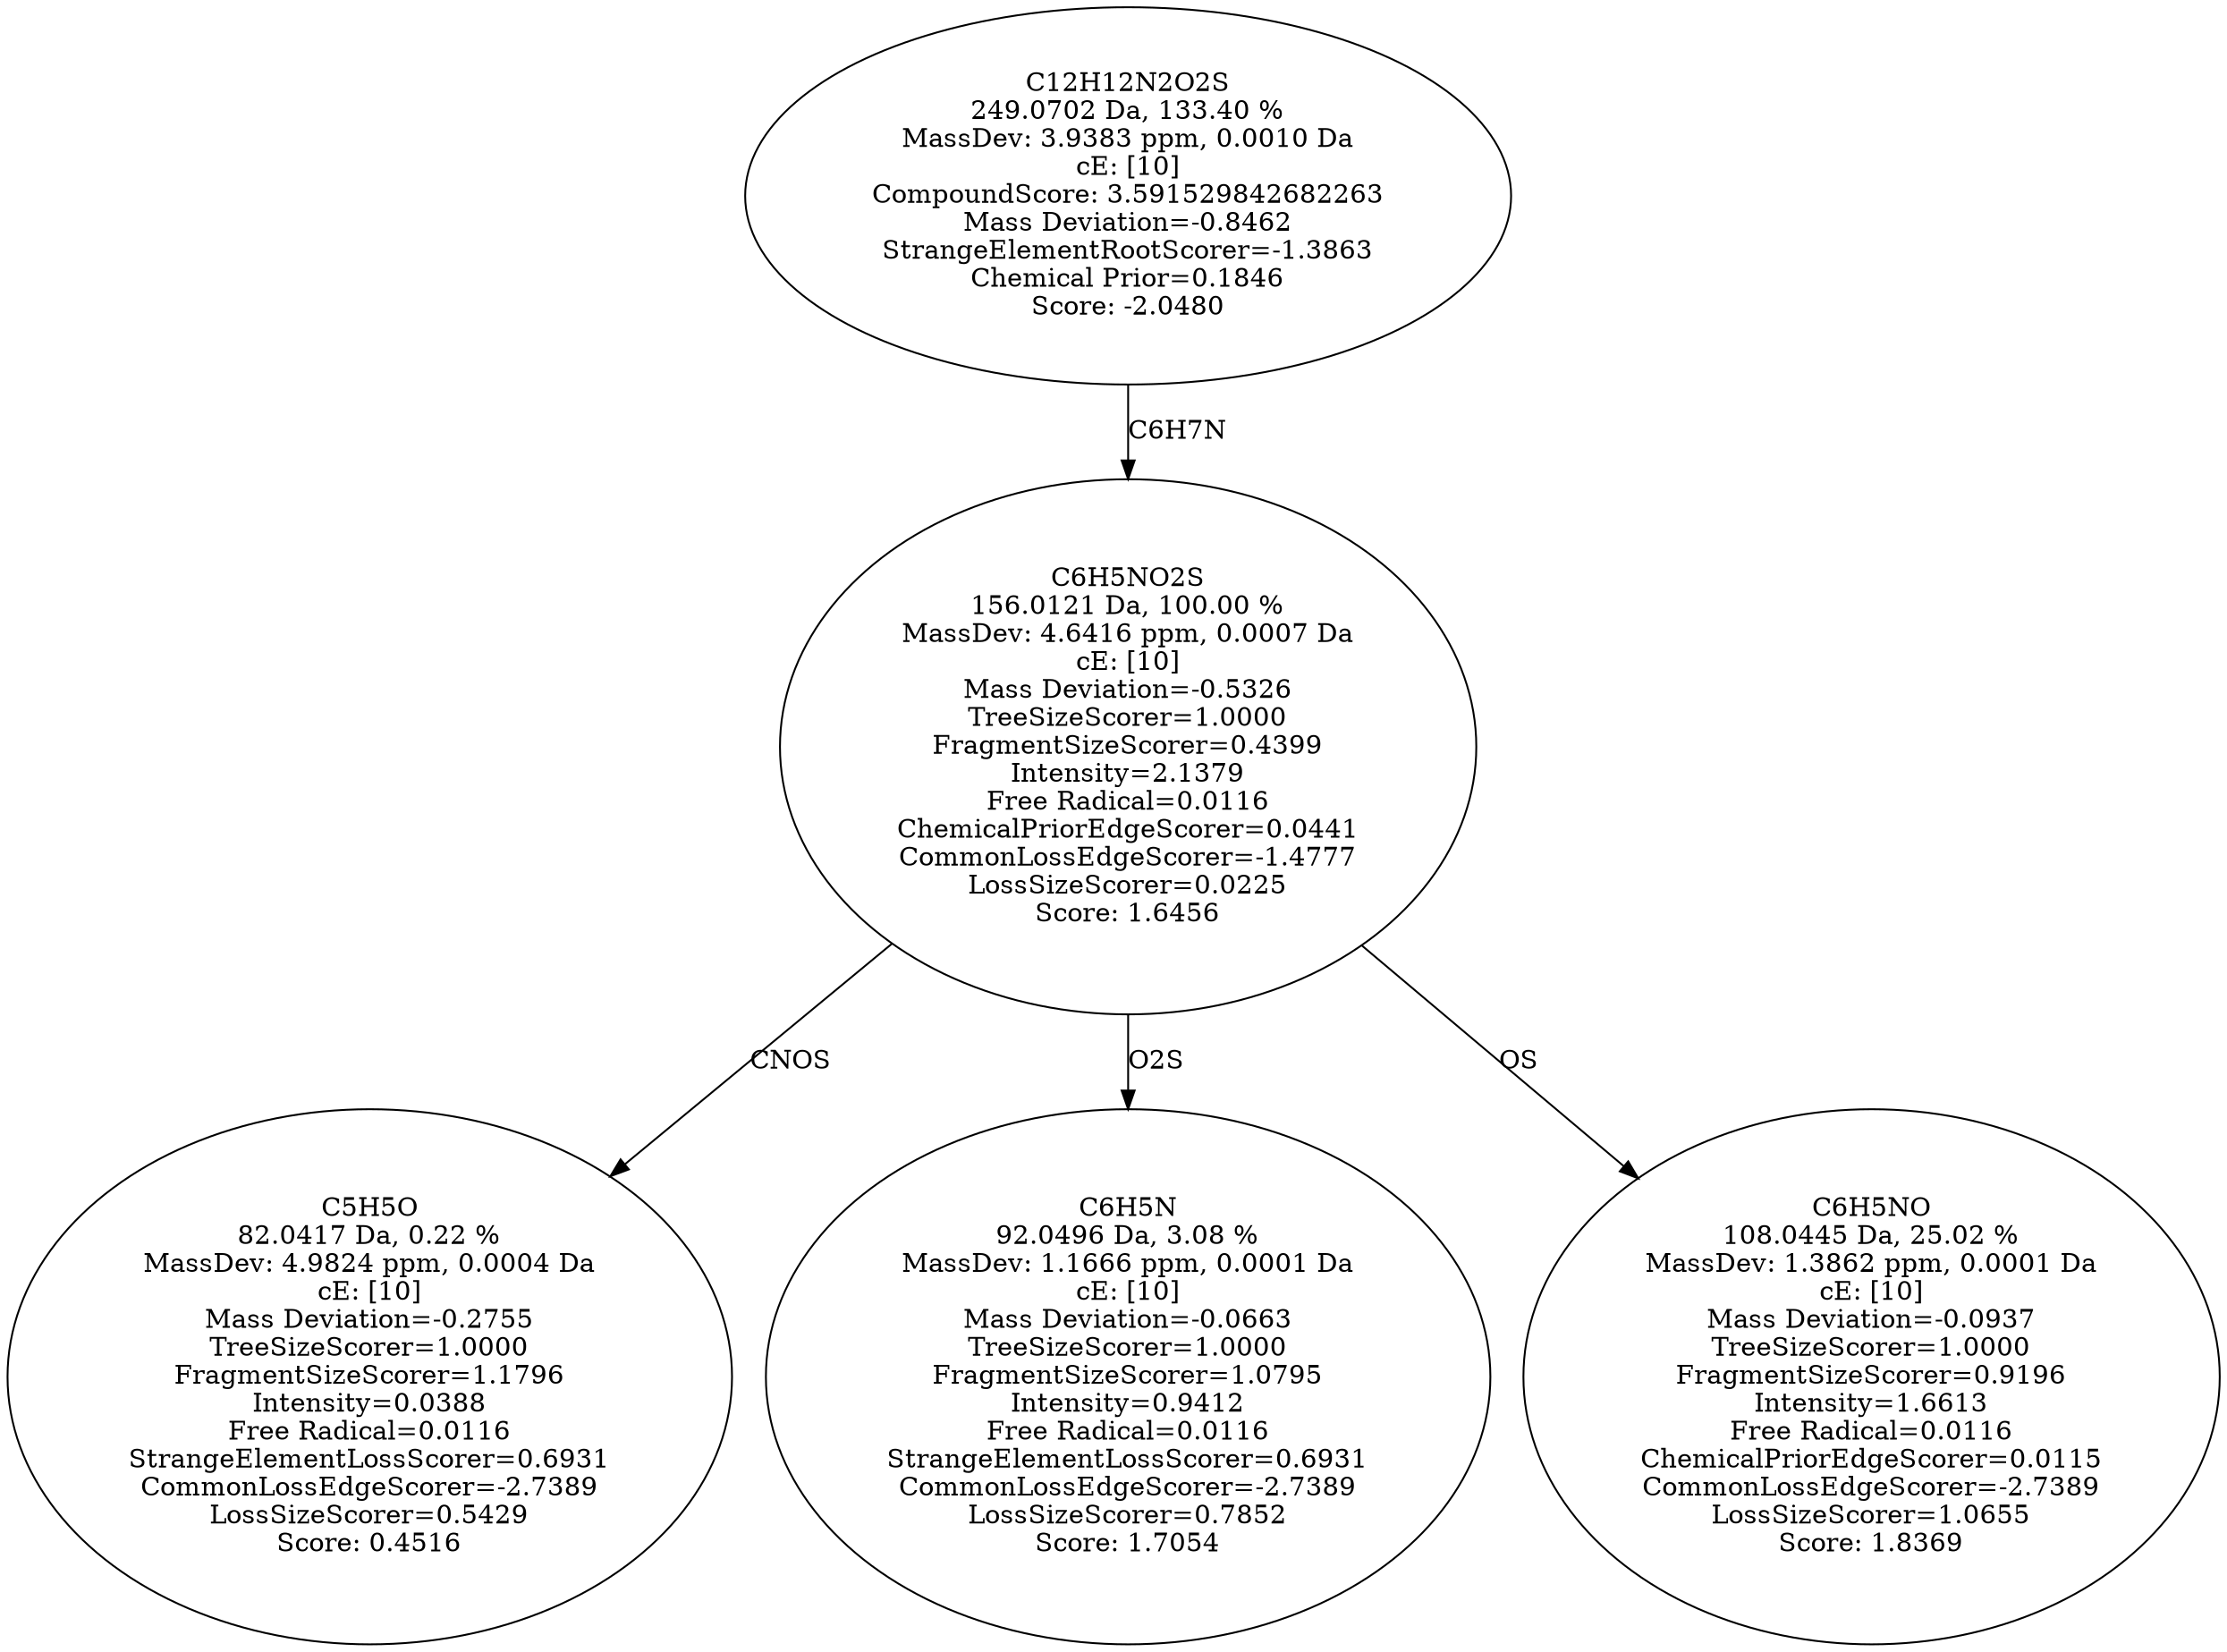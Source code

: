 strict digraph {
v1 [label="C5H5O\n82.0417 Da, 0.22 %\nMassDev: 4.9824 ppm, 0.0004 Da\ncE: [10]\nMass Deviation=-0.2755\nTreeSizeScorer=1.0000\nFragmentSizeScorer=1.1796\nIntensity=0.0388\nFree Radical=0.0116\nStrangeElementLossScorer=0.6931\nCommonLossEdgeScorer=-2.7389\nLossSizeScorer=0.5429\nScore: 0.4516"];
v2 [label="C6H5N\n92.0496 Da, 3.08 %\nMassDev: 1.1666 ppm, 0.0001 Da\ncE: [10]\nMass Deviation=-0.0663\nTreeSizeScorer=1.0000\nFragmentSizeScorer=1.0795\nIntensity=0.9412\nFree Radical=0.0116\nStrangeElementLossScorer=0.6931\nCommonLossEdgeScorer=-2.7389\nLossSizeScorer=0.7852\nScore: 1.7054"];
v3 [label="C6H5NO\n108.0445 Da, 25.02 %\nMassDev: 1.3862 ppm, 0.0001 Da\ncE: [10]\nMass Deviation=-0.0937\nTreeSizeScorer=1.0000\nFragmentSizeScorer=0.9196\nIntensity=1.6613\nFree Radical=0.0116\nChemicalPriorEdgeScorer=0.0115\nCommonLossEdgeScorer=-2.7389\nLossSizeScorer=1.0655\nScore: 1.8369"];
v4 [label="C6H5NO2S\n156.0121 Da, 100.00 %\nMassDev: 4.6416 ppm, 0.0007 Da\ncE: [10]\nMass Deviation=-0.5326\nTreeSizeScorer=1.0000\nFragmentSizeScorer=0.4399\nIntensity=2.1379\nFree Radical=0.0116\nChemicalPriorEdgeScorer=0.0441\nCommonLossEdgeScorer=-1.4777\nLossSizeScorer=0.0225\nScore: 1.6456"];
v5 [label="C12H12N2O2S\n249.0702 Da, 133.40 %\nMassDev: 3.9383 ppm, 0.0010 Da\ncE: [10]\nCompoundScore: 3.591529842682263\nMass Deviation=-0.8462\nStrangeElementRootScorer=-1.3863\nChemical Prior=0.1846\nScore: -2.0480"];
v4 -> v1 [label="CNOS"];
v4 -> v2 [label="O2S"];
v4 -> v3 [label="OS"];
v5 -> v4 [label="C6H7N"];
}